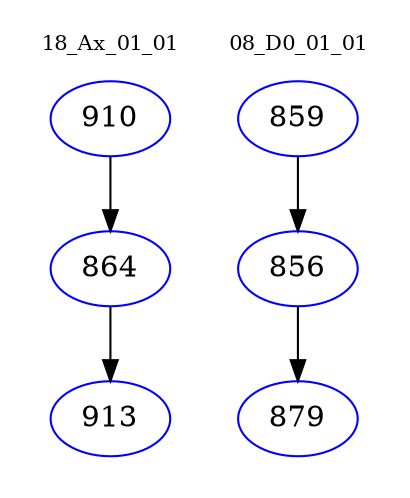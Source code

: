 digraph{
subgraph cluster_0 {
color = white
label = "18_Ax_01_01";
fontsize=10;
T0_910 [label="910", color="blue"]
T0_910 -> T0_864 [color="black"]
T0_864 [label="864", color="blue"]
T0_864 -> T0_913 [color="black"]
T0_913 [label="913", color="blue"]
}
subgraph cluster_1 {
color = white
label = "08_D0_01_01";
fontsize=10;
T1_859 [label="859", color="blue"]
T1_859 -> T1_856 [color="black"]
T1_856 [label="856", color="blue"]
T1_856 -> T1_879 [color="black"]
T1_879 [label="879", color="blue"]
}
}
